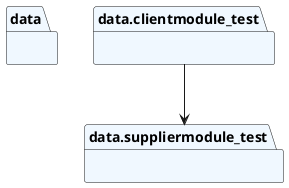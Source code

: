 @startuml packages_puml_colorized
set namespaceSeparator none
package "data" as data #aliceblue {

}
package "data.clientmodule_test" as data.clientmodule_test #aliceblue {

}
package "data.suppliermodule_test" as data.suppliermodule_test #aliceblue {

}
data.clientmodule_test --> data.suppliermodule_test
@enduml
